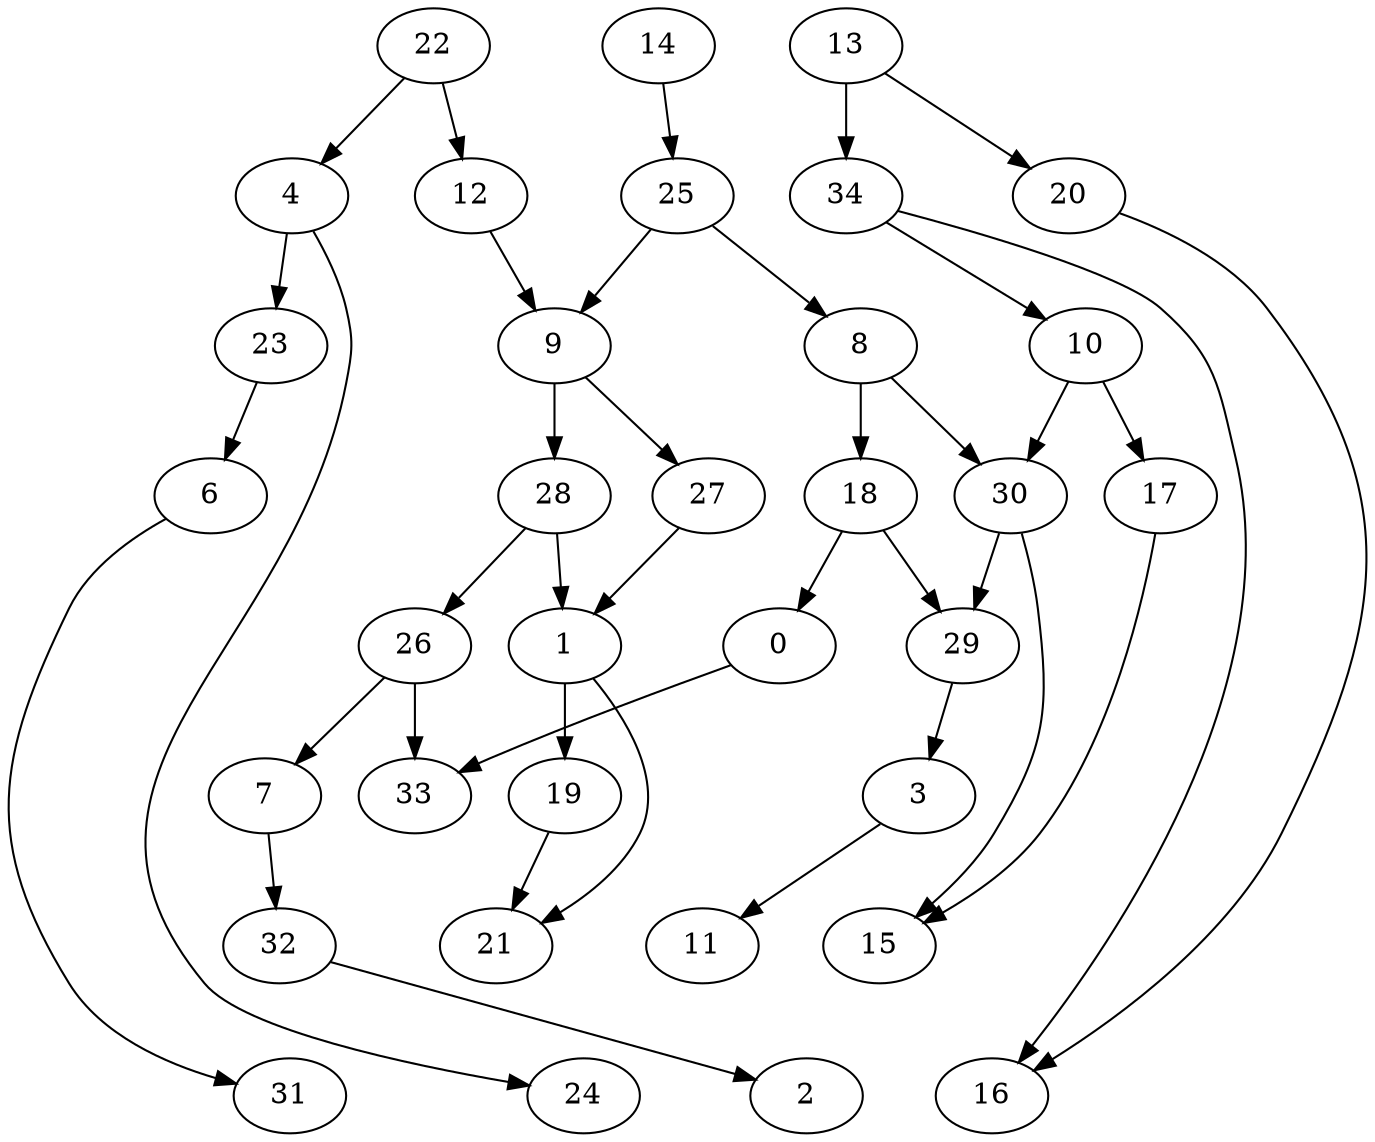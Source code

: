 digraph G {
    0;
    33;
    1;
    19;
    21;
    3;
    11;
    4;
    23;
    24;
    6;
    31;
    13;
    20;
    34;
    16;
    10;
    30;
    17;
    14;
    25;
    8;
    9;
    18;
    27;
    28;
    22;
    12;
    7;
    32;
    2;
    29;
    15;
    26;
    0 -> 33 [weight=0];
    1 -> 19 [weight=1];
    1 -> 21 [weight=0];
    19 -> 21 [weight=0];
    3 -> 11 [weight=0];
    4 -> 23 [weight=0];
    4 -> 24 [weight=0];
    23 -> 6 [weight=0];
    6 -> 31 [weight=0];
    13 -> 20 [weight=0];
    13 -> 34 [weight=1];
    20 -> 16 [weight=0];
    34 -> 10 [weight=0];
    34 -> 16 [weight=0];
    10 -> 30 [weight=0];
    10 -> 17 [weight=0];
    30 -> 29 [weight=0];
    30 -> 15 [weight=0];
    17 -> 15 [weight=0];
    14 -> 25 [weight=0];
    25 -> 8 [weight=0];
    25 -> 9 [weight=0];
    8 -> 18 [weight=1];
    8 -> 30 [weight=0];
    9 -> 27 [weight=0];
    9 -> 28 [weight=1];
    18 -> 0 [weight=0];
    18 -> 29 [weight=0];
    27 -> 1 [weight=0];
    28 -> 1 [weight=0];
    28 -> 26 [weight=0];
    22 -> 4 [weight=0];
    22 -> 12 [weight=0];
    12 -> 9 [weight=0];
    7 -> 32 [weight=0];
    32 -> 2 [weight=0];
    29 -> 3 [weight=0];
    26 -> 33 [weight=0];
    26 -> 7 [weight=0];
}
